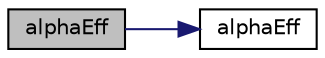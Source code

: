 digraph "alphaEff"
{
  bgcolor="transparent";
  edge [fontname="Helvetica",fontsize="10",labelfontname="Helvetica",labelfontsize="10"];
  node [fontname="Helvetica",fontsize="10",shape=record];
  rankdir="LR";
  Node330 [label="alphaEff",height=0.2,width=0.4,color="black", fillcolor="grey75", style="filled", fontcolor="black"];
  Node330 -> Node331 [color="midnightblue",fontsize="10",style="solid",fontname="Helvetica"];
  Node331 [label="alphaEff",height=0.2,width=0.4,color="black",URL="$a33017.html#a8e5eaed6f3aa8f1b0197aef32c36ae23",tooltip="Return the effective thermal diffusivity for enthalpy. "];
}
